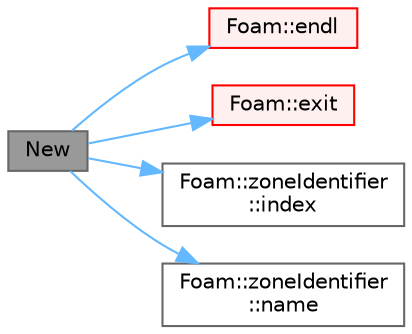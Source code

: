 digraph "New"
{
 // LATEX_PDF_SIZE
  bgcolor="transparent";
  edge [fontname=Helvetica,fontsize=10,labelfontname=Helvetica,labelfontsize=10];
  node [fontname=Helvetica,fontsize=10,shape=box,height=0.2,width=0.4];
  rankdir="LR";
  Node1 [id="Node000001",label="New",height=0.2,width=0.4,color="gray40", fillcolor="grey60", style="filled", fontcolor="black",tooltip=" "];
  Node1 -> Node2 [id="edge1_Node000001_Node000002",color="steelblue1",style="solid",tooltip=" "];
  Node2 [id="Node000002",label="Foam::endl",height=0.2,width=0.4,color="red", fillcolor="#FFF0F0", style="filled",URL="$namespaceFoam.html#a7d5eca45a323264dc5fe811500ebda47",tooltip=" "];
  Node1 -> Node6 [id="edge2_Node000001_Node000006",color="steelblue1",style="solid",tooltip=" "];
  Node6 [id="Node000006",label="Foam::exit",height=0.2,width=0.4,color="red", fillcolor="#FFF0F0", style="filled",URL="$namespaceFoam.html#ae0529b088aefc9f83b89dce5c31fda64",tooltip=" "];
  Node1 -> Node8 [id="edge3_Node000001_Node000008",color="steelblue1",style="solid",tooltip=" "];
  Node8 [id="Node000008",label="Foam::zoneIdentifier\l::index",height=0.2,width=0.4,color="grey40", fillcolor="white", style="filled",URL="$classFoam_1_1zoneIdentifier.html#a79494db495b9730bf3a05557f0f8fffd",tooltip=" "];
  Node1 -> Node9 [id="edge4_Node000001_Node000009",color="steelblue1",style="solid",tooltip=" "];
  Node9 [id="Node000009",label="Foam::zoneIdentifier\l::name",height=0.2,width=0.4,color="grey40", fillcolor="white", style="filled",URL="$classFoam_1_1zoneIdentifier.html#a96ca9d9164d69ea066ae5bb92311119f",tooltip=" "];
}
